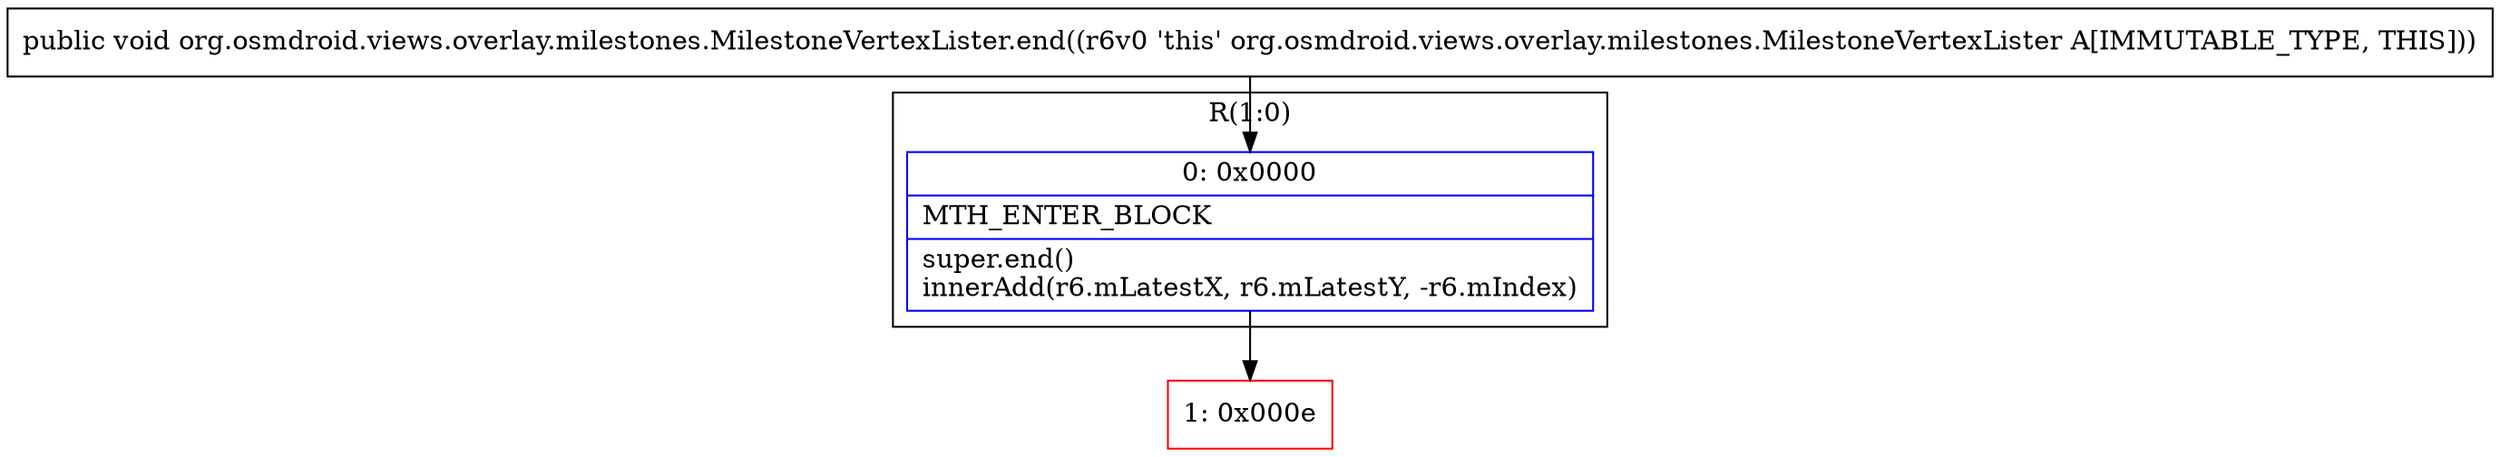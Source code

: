 digraph "CFG fororg.osmdroid.views.overlay.milestones.MilestoneVertexLister.end()V" {
subgraph cluster_Region_2102752662 {
label = "R(1:0)";
node [shape=record,color=blue];
Node_0 [shape=record,label="{0\:\ 0x0000|MTH_ENTER_BLOCK\l|super.end()\linnerAdd(r6.mLatestX, r6.mLatestY, \-r6.mIndex)\l}"];
}
Node_1 [shape=record,color=red,label="{1\:\ 0x000e}"];
MethodNode[shape=record,label="{public void org.osmdroid.views.overlay.milestones.MilestoneVertexLister.end((r6v0 'this' org.osmdroid.views.overlay.milestones.MilestoneVertexLister A[IMMUTABLE_TYPE, THIS])) }"];
MethodNode -> Node_0;
Node_0 -> Node_1;
}

